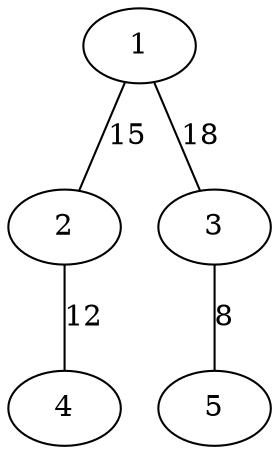 # 5 4

graph G {
  1 -- 2 [label=15];
  1 -- 3 [label=18];
  2 -- 4 [label=12];
  3 -- 5 [label=8];
}
